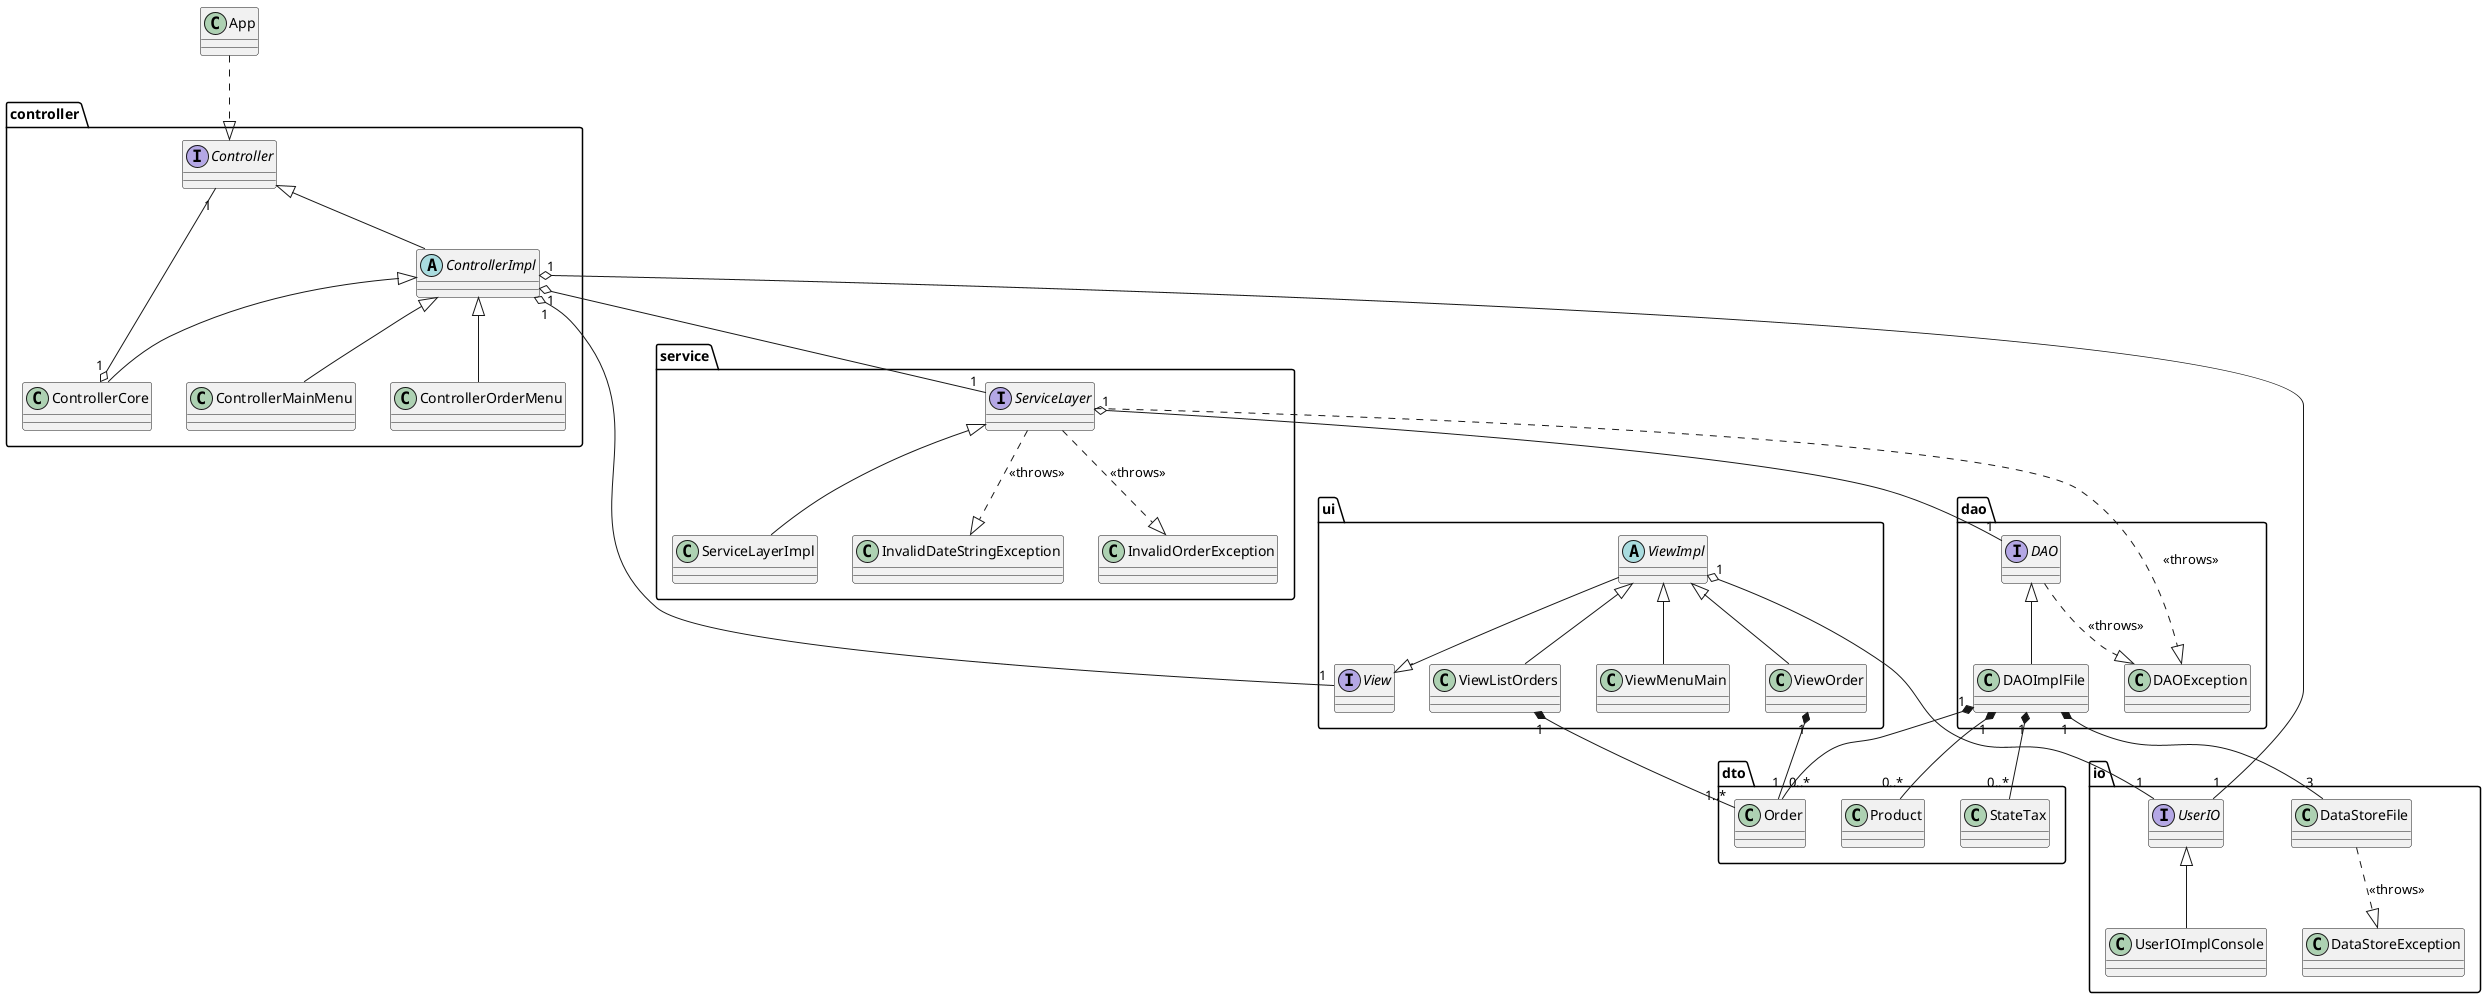 @startuml class-diagram

' IO package
interface io.UserIO
class io.UserIOImplConsole
class io.DataStoreFile
Class io.DataStoreException

' Controller package
interface controller.Controller
abstract class controller.ControllerImpl
class controller.ControllerCore
class controller.ControllerMainMenu
class controller.ControllerOrderMenu

' DAO package
interface dao.DAO
class dao.DAOImplFile
class dao.DAOException

' DTO package
class dto.Order
class dto.Product
class dto.StateTax
' enum dto.StateTaxEnum

' Service package
class service.InvalidDateStringException
class service.InvalidOrderException
interface service.ServiceLayer
class service.ServiceLayerImpl

' UI package
interface ui.View
abstract class ui.ViewImpl
class ui.ViewMenuMain
class ui.ViewOrder
class ui.ViewListOrders

' App
class App

' Relationships

io.UserIO <|-- io.UserIOImplConsole

io.DataStoreFile ..|> io.DataStoreException : <<throws>>

controller.Controller <|-- controller.ControllerImpl
controller.ControllerImpl <|-- controller.ControllerCore
controller.ControllerImpl <|-- controller.ControllerMainMenu
controller.ControllerImpl <|-- controller.ControllerOrderMenu
controller.ControllerCore "1" o-- "1" controller.Controller
controller.ControllerImpl "1" o-- "1" ui.View
controller.ControllerImpl "1" o-- "1" io.UserIO
controller.ControllerImpl "1" o-- "1" service.ServiceLayer

dao.DAO <|-- dao.DAOImplFile
dao.DAO ..|> dao.DAOException : <<throws>>
dao.DAOImplFile "1" *-- "3" io.DataStoreFile
dao.DAOImplFile "1" *-- "0..*" dto.Order
dao.DAOImplFile "1" *-- "0..*" dto.StateTax
dao.DAOImplFile "1" *-- "0..*" dto.Product

service.ServiceLayer ..|> dao.DAOException : <<throws>>
service.ServiceLayer ..|> service.InvalidDateStringException : <<throws>>
service.ServiceLayer ..|> service.InvalidOrderException : <<throws>>
service.ServiceLayer <|-- service.ServiceLayerImpl
service.ServiceLayer "1" o-- "1" dao.DAO

ui.ViewImpl --|> ui.View
ui.ViewImpl "1" o-- "1" io.UserIO
ui.ViewImpl <|-- ui.ViewMenuMain
ui.ViewImpl <|-- ui.ViewOrder
ui.ViewImpl <|-- ui.ViewListOrders
ui.ViewListOrders "1" *-- "1..*" dto.Order
ui.ViewOrder "1" *-- "1" dto.Order

App ..|> controller.Controller

@enduml

